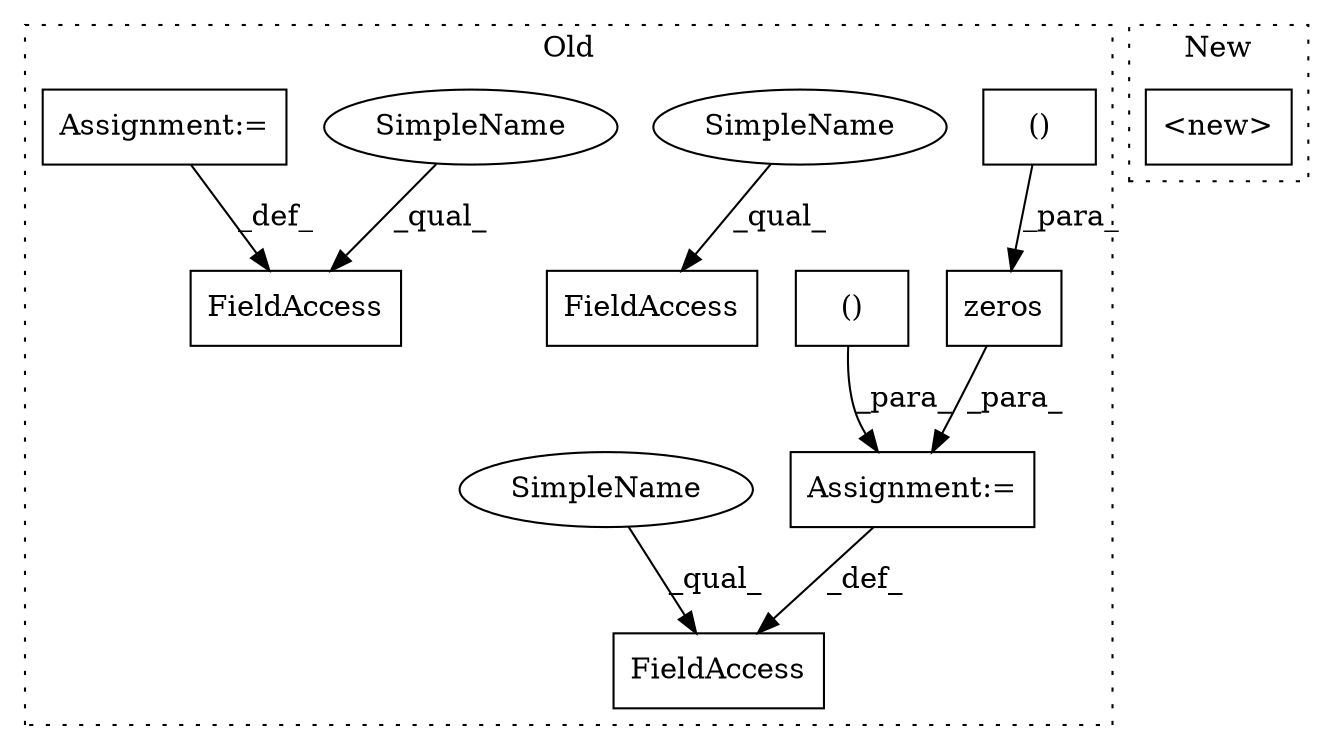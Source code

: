 digraph G {
subgraph cluster0 {
1 [label="zeros" a="32" s="2417,2454" l="11,2" shape="box"];
3 [label="()" a="106" s="2428" l="26" shape="box"];
4 [label="Assignment:=" a="7" s="2487" l="1" shape="box"];
5 [label="FieldAccess" a="22" s="2466" l="21" shape="box"];
6 [label="FieldAccess" a="22" s="2510" l="16" shape="box"];
7 [label="FieldAccess" a="22" s="2107" l="8" shape="box"];
8 [label="Assignment:=" a="7" s="2526" l="1" shape="box"];
9 [label="()" a="106" s="2294" l="20" shape="box"];
10 [label="SimpleName" a="42" s="2107" l="4" shape="ellipse"];
11 [label="SimpleName" a="42" s="2510" l="4" shape="ellipse"];
12 [label="SimpleName" a="42" s="2466" l="4" shape="ellipse"];
label = "Old";
style="dotted";
}
subgraph cluster1 {
2 [label="<new>" a="46" s="1947" l="8" shape="box"];
label = "New";
style="dotted";
}
1 -> 4 [label="_para_"];
3 -> 1 [label="_para_"];
4 -> 5 [label="_def_"];
8 -> 6 [label="_def_"];
9 -> 4 [label="_para_"];
10 -> 7 [label="_qual_"];
11 -> 6 [label="_qual_"];
12 -> 5 [label="_qual_"];
}